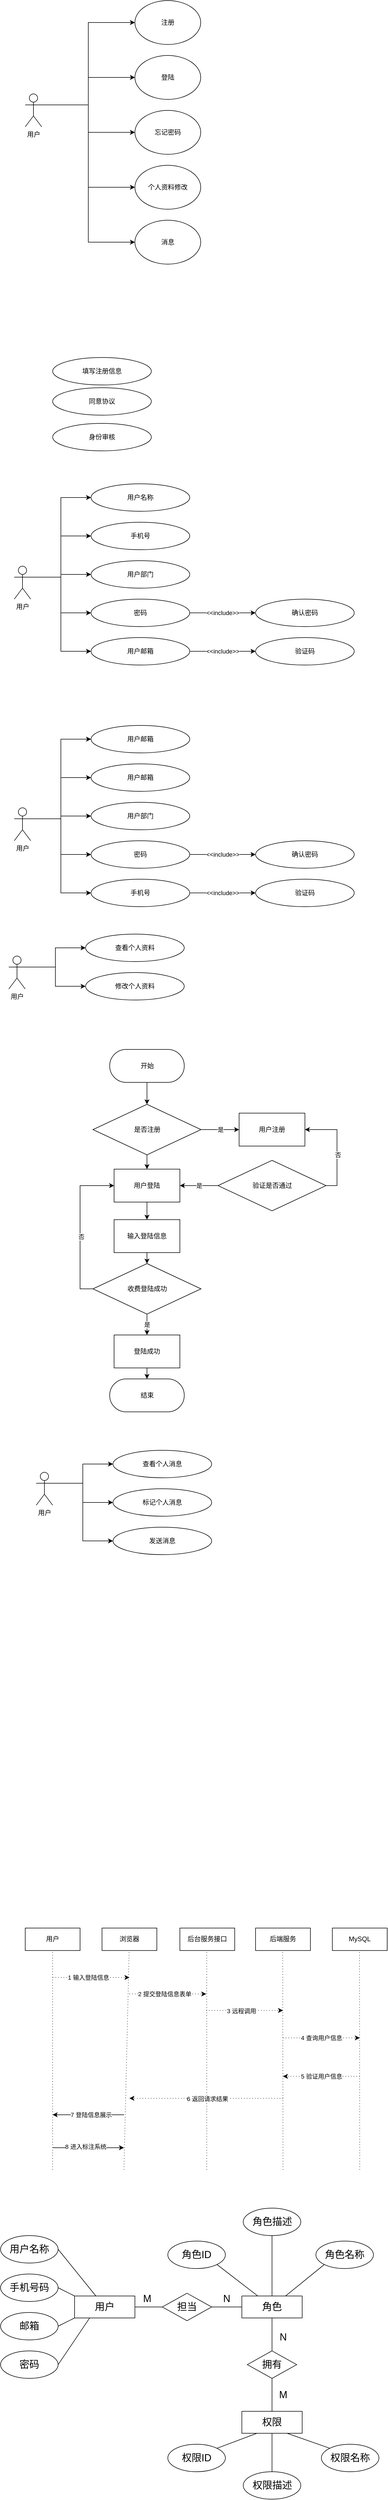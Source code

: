 <mxfile version="14.9.6" type="github">
  <diagram id="CorUk7HUXJxeiM6xlHDV" name="Page-1">
    <mxGraphModel dx="1422" dy="772" grid="1" gridSize="10" guides="1" tooltips="1" connect="1" arrows="1" fold="1" page="1" pageScale="1" pageWidth="827" pageHeight="1169" math="0" shadow="0">
      <root>
        <mxCell id="0" />
        <mxCell id="1" parent="0" />
        <mxCell id="OTtNzMurKzjWnPa9QM11-7" style="edgeStyle=orthogonalEdgeStyle;rounded=0;orthogonalLoop=1;jettySize=auto;html=1;exitX=1;exitY=0.333;exitDx=0;exitDy=0;exitPerimeter=0;entryX=0;entryY=0.5;entryDx=0;entryDy=0;" parent="1" source="OTtNzMurKzjWnPa9QM11-1" target="OTtNzMurKzjWnPa9QM11-2" edge="1">
          <mxGeometry relative="1" as="geometry" />
        </mxCell>
        <mxCell id="OTtNzMurKzjWnPa9QM11-8" style="edgeStyle=orthogonalEdgeStyle;rounded=0;orthogonalLoop=1;jettySize=auto;html=1;exitX=1;exitY=0.333;exitDx=0;exitDy=0;exitPerimeter=0;entryX=0;entryY=0.5;entryDx=0;entryDy=0;" parent="1" source="OTtNzMurKzjWnPa9QM11-1" target="OTtNzMurKzjWnPa9QM11-3" edge="1">
          <mxGeometry relative="1" as="geometry" />
        </mxCell>
        <mxCell id="OTtNzMurKzjWnPa9QM11-9" style="edgeStyle=orthogonalEdgeStyle;rounded=0;orthogonalLoop=1;jettySize=auto;html=1;exitX=1;exitY=0.333;exitDx=0;exitDy=0;exitPerimeter=0;entryX=0;entryY=0.5;entryDx=0;entryDy=0;" parent="1" source="OTtNzMurKzjWnPa9QM11-1" target="OTtNzMurKzjWnPa9QM11-4" edge="1">
          <mxGeometry relative="1" as="geometry" />
        </mxCell>
        <mxCell id="OTtNzMurKzjWnPa9QM11-11" style="edgeStyle=orthogonalEdgeStyle;rounded=0;orthogonalLoop=1;jettySize=auto;html=1;exitX=1;exitY=0.333;exitDx=0;exitDy=0;exitPerimeter=0;entryX=0;entryY=0.5;entryDx=0;entryDy=0;" parent="1" source="OTtNzMurKzjWnPa9QM11-1" target="OTtNzMurKzjWnPa9QM11-5" edge="1">
          <mxGeometry relative="1" as="geometry" />
        </mxCell>
        <mxCell id="Vjkjc_S4CCkmekgS_joY-2" style="edgeStyle=orthogonalEdgeStyle;rounded=0;orthogonalLoop=1;jettySize=auto;html=1;exitX=1;exitY=0.333;exitDx=0;exitDy=0;exitPerimeter=0;entryX=0;entryY=0.5;entryDx=0;entryDy=0;" parent="1" source="OTtNzMurKzjWnPa9QM11-1" target="Vjkjc_S4CCkmekgS_joY-1" edge="1">
          <mxGeometry relative="1" as="geometry" />
        </mxCell>
        <mxCell id="OTtNzMurKzjWnPa9QM11-1" value="用户" style="shape=umlActor;verticalLabelPosition=bottom;verticalAlign=top;html=1;outlineConnect=0;" parent="1" vertex="1">
          <mxGeometry x="80" y="380" width="30" height="60" as="geometry" />
        </mxCell>
        <mxCell id="OTtNzMurKzjWnPa9QM11-2" value="注册" style="ellipse;whiteSpace=wrap;html=1;" parent="1" vertex="1">
          <mxGeometry x="280" y="210" width="120" height="80" as="geometry" />
        </mxCell>
        <mxCell id="OTtNzMurKzjWnPa9QM11-3" value="登陆" style="ellipse;whiteSpace=wrap;html=1;" parent="1" vertex="1">
          <mxGeometry x="280" y="310" width="120" height="80" as="geometry" />
        </mxCell>
        <mxCell id="OTtNzMurKzjWnPa9QM11-4" value="忘记密码" style="ellipse;whiteSpace=wrap;html=1;" parent="1" vertex="1">
          <mxGeometry x="280" y="410" width="120" height="80" as="geometry" />
        </mxCell>
        <mxCell id="OTtNzMurKzjWnPa9QM11-5" value="个人资料修改" style="ellipse;whiteSpace=wrap;html=1;" parent="1" vertex="1">
          <mxGeometry x="280" y="510" width="120" height="80" as="geometry" />
        </mxCell>
        <mxCell id="OTtNzMurKzjWnPa9QM11-40" style="edgeStyle=orthogonalEdgeStyle;rounded=0;orthogonalLoop=1;jettySize=auto;html=1;exitX=1;exitY=0.333;exitDx=0;exitDy=0;exitPerimeter=0;entryX=0;entryY=0.5;entryDx=0;entryDy=0;" parent="1" source="OTtNzMurKzjWnPa9QM11-22" target="OTtNzMurKzjWnPa9QM11-31" edge="1">
          <mxGeometry relative="1" as="geometry" />
        </mxCell>
        <mxCell id="OTtNzMurKzjWnPa9QM11-41" style="edgeStyle=orthogonalEdgeStyle;rounded=0;orthogonalLoop=1;jettySize=auto;html=1;exitX=1;exitY=0.333;exitDx=0;exitDy=0;exitPerimeter=0;entryX=0;entryY=0.5;entryDx=0;entryDy=0;" parent="1" source="OTtNzMurKzjWnPa9QM11-22" target="OTtNzMurKzjWnPa9QM11-32" edge="1">
          <mxGeometry relative="1" as="geometry" />
        </mxCell>
        <mxCell id="OTtNzMurKzjWnPa9QM11-42" style="edgeStyle=orthogonalEdgeStyle;rounded=0;orthogonalLoop=1;jettySize=auto;html=1;exitX=1;exitY=0.333;exitDx=0;exitDy=0;exitPerimeter=0;entryX=0;entryY=0.5;entryDx=0;entryDy=0;" parent="1" source="OTtNzMurKzjWnPa9QM11-22" target="OTtNzMurKzjWnPa9QM11-33" edge="1">
          <mxGeometry relative="1" as="geometry" />
        </mxCell>
        <mxCell id="OTtNzMurKzjWnPa9QM11-43" style="edgeStyle=orthogonalEdgeStyle;rounded=0;orthogonalLoop=1;jettySize=auto;html=1;exitX=1;exitY=0.333;exitDx=0;exitDy=0;exitPerimeter=0;entryX=0;entryY=0.5;entryDx=0;entryDy=0;" parent="1" source="OTtNzMurKzjWnPa9QM11-22" target="OTtNzMurKzjWnPa9QM11-36" edge="1">
          <mxGeometry relative="1" as="geometry" />
        </mxCell>
        <mxCell id="OTtNzMurKzjWnPa9QM11-44" style="edgeStyle=orthogonalEdgeStyle;rounded=0;orthogonalLoop=1;jettySize=auto;html=1;exitX=1;exitY=0.333;exitDx=0;exitDy=0;exitPerimeter=0;entryX=0;entryY=0.5;entryDx=0;entryDy=0;" parent="1" source="OTtNzMurKzjWnPa9QM11-22" target="OTtNzMurKzjWnPa9QM11-34" edge="1">
          <mxGeometry relative="1" as="geometry" />
        </mxCell>
        <mxCell id="OTtNzMurKzjWnPa9QM11-22" value="用户" style="shape=umlActor;verticalLabelPosition=bottom;verticalAlign=top;html=1;outlineConnect=0;" parent="1" vertex="1">
          <mxGeometry x="60" y="1240" width="30" height="60" as="geometry" />
        </mxCell>
        <mxCell id="OTtNzMurKzjWnPa9QM11-31" value="用户名称" style="ellipse;whiteSpace=wrap;html=1;" parent="1" vertex="1">
          <mxGeometry x="200" y="1090" width="180" height="50" as="geometry" />
        </mxCell>
        <mxCell id="OTtNzMurKzjWnPa9QM11-32" value="手机号" style="ellipse;whiteSpace=wrap;html=1;" parent="1" vertex="1">
          <mxGeometry x="200" y="1160" width="180" height="50" as="geometry" />
        </mxCell>
        <mxCell id="OTtNzMurKzjWnPa9QM11-33" value="用户部门" style="ellipse;whiteSpace=wrap;html=1;" parent="1" vertex="1">
          <mxGeometry x="200" y="1230" width="180" height="50" as="geometry" />
        </mxCell>
        <mxCell id="OTtNzMurKzjWnPa9QM11-34" value="用户邮箱" style="ellipse;whiteSpace=wrap;html=1;" parent="1" vertex="1">
          <mxGeometry x="200" y="1370" width="180" height="50" as="geometry" />
        </mxCell>
        <mxCell id="OTtNzMurKzjWnPa9QM11-35" value="验证码" style="ellipse;whiteSpace=wrap;html=1;" parent="1" vertex="1">
          <mxGeometry x="500" y="1370" width="180" height="50" as="geometry" />
        </mxCell>
        <mxCell id="OTtNzMurKzjWnPa9QM11-38" value="&amp;lt;&amp;lt;include&amp;gt;&amp;gt;" style="edgeStyle=orthogonalEdgeStyle;rounded=0;orthogonalLoop=1;jettySize=auto;html=1;exitX=1;exitY=0.5;exitDx=0;exitDy=0;entryX=0;entryY=0.5;entryDx=0;entryDy=0;" parent="1" source="OTtNzMurKzjWnPa9QM11-36" target="OTtNzMurKzjWnPa9QM11-37" edge="1">
          <mxGeometry relative="1" as="geometry">
            <Array as="points">
              <mxPoint x="410" y="1325" />
              <mxPoint x="410" y="1325" />
            </Array>
          </mxGeometry>
        </mxCell>
        <mxCell id="OTtNzMurKzjWnPa9QM11-36" value="密码" style="ellipse;whiteSpace=wrap;html=1;" parent="1" vertex="1">
          <mxGeometry x="200" y="1300" width="180" height="50" as="geometry" />
        </mxCell>
        <mxCell id="OTtNzMurKzjWnPa9QM11-37" value="确认密码" style="ellipse;whiteSpace=wrap;html=1;" parent="1" vertex="1">
          <mxGeometry x="500" y="1300" width="180" height="50" as="geometry" />
        </mxCell>
        <mxCell id="OTtNzMurKzjWnPa9QM11-39" value="&amp;lt;&amp;lt;include&amp;gt;&amp;gt;" style="edgeStyle=orthogonalEdgeStyle;rounded=0;orthogonalLoop=1;jettySize=auto;html=1;exitX=1;exitY=0.5;exitDx=0;exitDy=0;entryX=0;entryY=0.5;entryDx=0;entryDy=0;" parent="1" source="OTtNzMurKzjWnPa9QM11-34" target="OTtNzMurKzjWnPa9QM11-35" edge="1">
          <mxGeometry relative="1" as="geometry">
            <mxPoint x="390" y="1335" as="sourcePoint" />
            <mxPoint x="540" y="1335" as="targetPoint" />
            <Array as="points">
              <mxPoint x="490" y="1395" />
              <mxPoint x="490" y="1395" />
            </Array>
          </mxGeometry>
        </mxCell>
        <mxCell id="OTtNzMurKzjWnPa9QM11-45" value="填写注册信息" style="ellipse;whiteSpace=wrap;html=1;" parent="1" vertex="1">
          <mxGeometry x="130" y="860" width="180" height="50" as="geometry" />
        </mxCell>
        <mxCell id="OTtNzMurKzjWnPa9QM11-46" value="同意协议" style="ellipse;whiteSpace=wrap;html=1;" parent="1" vertex="1">
          <mxGeometry x="130" y="915" width="180" height="50" as="geometry" />
        </mxCell>
        <mxCell id="OTtNzMurKzjWnPa9QM11-47" value="身份审核" style="ellipse;whiteSpace=wrap;html=1;" parent="1" vertex="1">
          <mxGeometry x="130" y="980" width="180" height="50" as="geometry" />
        </mxCell>
        <mxCell id="OTtNzMurKzjWnPa9QM11-48" style="edgeStyle=orthogonalEdgeStyle;rounded=0;orthogonalLoop=1;jettySize=auto;html=1;exitX=1;exitY=0.333;exitDx=0;exitDy=0;exitPerimeter=0;entryX=0;entryY=0.5;entryDx=0;entryDy=0;" parent="1" source="OTtNzMurKzjWnPa9QM11-53" target="OTtNzMurKzjWnPa9QM11-54" edge="1">
          <mxGeometry relative="1" as="geometry" />
        </mxCell>
        <mxCell id="OTtNzMurKzjWnPa9QM11-49" style="edgeStyle=orthogonalEdgeStyle;rounded=0;orthogonalLoop=1;jettySize=auto;html=1;exitX=1;exitY=0.333;exitDx=0;exitDy=0;exitPerimeter=0;entryX=0;entryY=0.5;entryDx=0;entryDy=0;" parent="1" source="OTtNzMurKzjWnPa9QM11-53" target="OTtNzMurKzjWnPa9QM11-55" edge="1">
          <mxGeometry relative="1" as="geometry" />
        </mxCell>
        <mxCell id="OTtNzMurKzjWnPa9QM11-50" style="edgeStyle=orthogonalEdgeStyle;rounded=0;orthogonalLoop=1;jettySize=auto;html=1;exitX=1;exitY=0.333;exitDx=0;exitDy=0;exitPerimeter=0;entryX=0;entryY=0.5;entryDx=0;entryDy=0;" parent="1" source="OTtNzMurKzjWnPa9QM11-53" target="OTtNzMurKzjWnPa9QM11-56" edge="1">
          <mxGeometry relative="1" as="geometry" />
        </mxCell>
        <mxCell id="OTtNzMurKzjWnPa9QM11-51" style="edgeStyle=orthogonalEdgeStyle;rounded=0;orthogonalLoop=1;jettySize=auto;html=1;exitX=1;exitY=0.333;exitDx=0;exitDy=0;exitPerimeter=0;entryX=0;entryY=0.5;entryDx=0;entryDy=0;" parent="1" source="OTtNzMurKzjWnPa9QM11-53" target="OTtNzMurKzjWnPa9QM11-60" edge="1">
          <mxGeometry relative="1" as="geometry" />
        </mxCell>
        <mxCell id="OTtNzMurKzjWnPa9QM11-52" style="edgeStyle=orthogonalEdgeStyle;rounded=0;orthogonalLoop=1;jettySize=auto;html=1;exitX=1;exitY=0.333;exitDx=0;exitDy=0;exitPerimeter=0;entryX=0;entryY=0.5;entryDx=0;entryDy=0;" parent="1" source="OTtNzMurKzjWnPa9QM11-53" target="OTtNzMurKzjWnPa9QM11-57" edge="1">
          <mxGeometry relative="1" as="geometry" />
        </mxCell>
        <mxCell id="OTtNzMurKzjWnPa9QM11-53" value="用户" style="shape=umlActor;verticalLabelPosition=bottom;verticalAlign=top;html=1;outlineConnect=0;" parent="1" vertex="1">
          <mxGeometry x="60" y="1680" width="30" height="60" as="geometry" />
        </mxCell>
        <mxCell id="OTtNzMurKzjWnPa9QM11-54" value="用户邮箱" style="ellipse;whiteSpace=wrap;html=1;" parent="1" vertex="1">
          <mxGeometry x="200" y="1530" width="180" height="50" as="geometry" />
        </mxCell>
        <mxCell id="OTtNzMurKzjWnPa9QM11-55" value="用户邮箱" style="ellipse;whiteSpace=wrap;html=1;" parent="1" vertex="1">
          <mxGeometry x="200" y="1600" width="180" height="50" as="geometry" />
        </mxCell>
        <mxCell id="OTtNzMurKzjWnPa9QM11-56" value="用户部门" style="ellipse;whiteSpace=wrap;html=1;" parent="1" vertex="1">
          <mxGeometry x="200" y="1670" width="180" height="50" as="geometry" />
        </mxCell>
        <mxCell id="OTtNzMurKzjWnPa9QM11-57" value="手机号" style="ellipse;whiteSpace=wrap;html=1;" parent="1" vertex="1">
          <mxGeometry x="200" y="1810" width="180" height="50" as="geometry" />
        </mxCell>
        <mxCell id="OTtNzMurKzjWnPa9QM11-58" value="验证码" style="ellipse;whiteSpace=wrap;html=1;" parent="1" vertex="1">
          <mxGeometry x="500" y="1810" width="180" height="50" as="geometry" />
        </mxCell>
        <mxCell id="OTtNzMurKzjWnPa9QM11-59" value="&amp;lt;&amp;lt;include&amp;gt;&amp;gt;" style="edgeStyle=orthogonalEdgeStyle;rounded=0;orthogonalLoop=1;jettySize=auto;html=1;exitX=1;exitY=0.5;exitDx=0;exitDy=0;entryX=0;entryY=0.5;entryDx=0;entryDy=0;" parent="1" source="OTtNzMurKzjWnPa9QM11-60" target="OTtNzMurKzjWnPa9QM11-61" edge="1">
          <mxGeometry relative="1" as="geometry">
            <Array as="points">
              <mxPoint x="410" y="1765" />
              <mxPoint x="410" y="1765" />
            </Array>
          </mxGeometry>
        </mxCell>
        <mxCell id="OTtNzMurKzjWnPa9QM11-60" value="密码" style="ellipse;whiteSpace=wrap;html=1;" parent="1" vertex="1">
          <mxGeometry x="200" y="1740" width="180" height="50" as="geometry" />
        </mxCell>
        <mxCell id="OTtNzMurKzjWnPa9QM11-61" value="确认密码" style="ellipse;whiteSpace=wrap;html=1;" parent="1" vertex="1">
          <mxGeometry x="500" y="1740" width="180" height="50" as="geometry" />
        </mxCell>
        <mxCell id="OTtNzMurKzjWnPa9QM11-62" value="&amp;lt;&amp;lt;include&amp;gt;&amp;gt;" style="edgeStyle=orthogonalEdgeStyle;rounded=0;orthogonalLoop=1;jettySize=auto;html=1;exitX=1;exitY=0.5;exitDx=0;exitDy=0;entryX=0;entryY=0.5;entryDx=0;entryDy=0;" parent="1" source="OTtNzMurKzjWnPa9QM11-57" target="OTtNzMurKzjWnPa9QM11-58" edge="1">
          <mxGeometry relative="1" as="geometry">
            <mxPoint x="390" y="1775" as="sourcePoint" />
            <mxPoint x="540" y="1775" as="targetPoint" />
            <Array as="points">
              <mxPoint x="490" y="1835" />
              <mxPoint x="490" y="1835" />
            </Array>
          </mxGeometry>
        </mxCell>
        <mxCell id="OTtNzMurKzjWnPa9QM11-63" style="edgeStyle=orthogonalEdgeStyle;rounded=0;orthogonalLoop=1;jettySize=auto;html=1;exitX=1;exitY=0.333;exitDx=0;exitDy=0;exitPerimeter=0;entryX=0;entryY=0.5;entryDx=0;entryDy=0;" parent="1" source="OTtNzMurKzjWnPa9QM11-68" target="OTtNzMurKzjWnPa9QM11-69" edge="1">
          <mxGeometry relative="1" as="geometry" />
        </mxCell>
        <mxCell id="OTtNzMurKzjWnPa9QM11-64" style="edgeStyle=orthogonalEdgeStyle;rounded=0;orthogonalLoop=1;jettySize=auto;html=1;exitX=1;exitY=0.333;exitDx=0;exitDy=0;exitPerimeter=0;entryX=0;entryY=0.5;entryDx=0;entryDy=0;" parent="1" source="OTtNzMurKzjWnPa9QM11-68" target="OTtNzMurKzjWnPa9QM11-70" edge="1">
          <mxGeometry relative="1" as="geometry" />
        </mxCell>
        <mxCell id="OTtNzMurKzjWnPa9QM11-68" value="用户" style="shape=umlActor;verticalLabelPosition=bottom;verticalAlign=top;html=1;outlineConnect=0;" parent="1" vertex="1">
          <mxGeometry x="50" y="1950" width="30" height="60" as="geometry" />
        </mxCell>
        <mxCell id="OTtNzMurKzjWnPa9QM11-69" value="查看个人资料" style="ellipse;whiteSpace=wrap;html=1;" parent="1" vertex="1">
          <mxGeometry x="190" y="1910" width="180" height="50" as="geometry" />
        </mxCell>
        <mxCell id="OTtNzMurKzjWnPa9QM11-70" value="修改个人资料" style="ellipse;whiteSpace=wrap;html=1;" parent="1" vertex="1">
          <mxGeometry x="190" y="1980" width="180" height="50" as="geometry" />
        </mxCell>
        <mxCell id="OTtNzMurKzjWnPa9QM11-82" style="edgeStyle=orthogonalEdgeStyle;rounded=0;orthogonalLoop=1;jettySize=auto;html=1;" parent="1" source="OTtNzMurKzjWnPa9QM11-79" target="OTtNzMurKzjWnPa9QM11-81" edge="1">
          <mxGeometry relative="1" as="geometry" />
        </mxCell>
        <mxCell id="OTtNzMurKzjWnPa9QM11-79" value="开始" style="html=1;dashed=0;whitespace=wrap;shape=mxgraph.dfd.start" parent="1" vertex="1">
          <mxGeometry x="234" y="2120" width="136" height="60" as="geometry" />
        </mxCell>
        <mxCell id="OTtNzMurKzjWnPa9QM11-80" value="结束" style="html=1;dashed=0;whitespace=wrap;shape=mxgraph.dfd.start" parent="1" vertex="1">
          <mxGeometry x="234" y="2720" width="136" height="60" as="geometry" />
        </mxCell>
        <mxCell id="OTtNzMurKzjWnPa9QM11-88" value="是" style="edgeStyle=orthogonalEdgeStyle;rounded=0;orthogonalLoop=1;jettySize=auto;html=1;exitX=1;exitY=0.5;exitDx=0;exitDy=0;entryX=0;entryY=0.5;entryDx=0;entryDy=0;" parent="1" source="OTtNzMurKzjWnPa9QM11-81" target="OTtNzMurKzjWnPa9QM11-83" edge="1">
          <mxGeometry relative="1" as="geometry" />
        </mxCell>
        <mxCell id="OTtNzMurKzjWnPa9QM11-90" value="" style="edgeStyle=orthogonalEdgeStyle;rounded=0;orthogonalLoop=1;jettySize=auto;html=1;" parent="1" source="OTtNzMurKzjWnPa9QM11-81" target="OTtNzMurKzjWnPa9QM11-84" edge="1">
          <mxGeometry relative="1" as="geometry" />
        </mxCell>
        <mxCell id="OTtNzMurKzjWnPa9QM11-81" value="是否注册" style="rhombus;whiteSpace=wrap;html=1;" parent="1" vertex="1">
          <mxGeometry x="203.5" y="2220" width="197" height="92" as="geometry" />
        </mxCell>
        <mxCell id="OTtNzMurKzjWnPa9QM11-83" value="用户注册" style="rounded=0;whiteSpace=wrap;html=1;" parent="1" vertex="1">
          <mxGeometry x="470" y="2236" width="120" height="60" as="geometry" />
        </mxCell>
        <mxCell id="OTtNzMurKzjWnPa9QM11-95" style="edgeStyle=orthogonalEdgeStyle;rounded=0;orthogonalLoop=1;jettySize=auto;html=1;entryX=0.5;entryY=0;entryDx=0;entryDy=0;" parent="1" source="OTtNzMurKzjWnPa9QM11-84" target="OTtNzMurKzjWnPa9QM11-91" edge="1">
          <mxGeometry relative="1" as="geometry" />
        </mxCell>
        <mxCell id="OTtNzMurKzjWnPa9QM11-84" value="用户登陆" style="rounded=0;whiteSpace=wrap;html=1;" parent="1" vertex="1">
          <mxGeometry x="242" y="2338" width="120" height="60" as="geometry" />
        </mxCell>
        <mxCell id="OTtNzMurKzjWnPa9QM11-86" style="edgeStyle=orthogonalEdgeStyle;rounded=0;orthogonalLoop=1;jettySize=auto;html=1;exitX=1;exitY=0.5;exitDx=0;exitDy=0;entryX=1;entryY=0.5;entryDx=0;entryDy=0;" parent="1" source="OTtNzMurKzjWnPa9QM11-85" target="OTtNzMurKzjWnPa9QM11-83" edge="1">
          <mxGeometry relative="1" as="geometry" />
        </mxCell>
        <mxCell id="OTtNzMurKzjWnPa9QM11-87" value="否" style="edgeLabel;html=1;align=center;verticalAlign=middle;resizable=0;points=[];" parent="OTtNzMurKzjWnPa9QM11-86" vertex="1" connectable="0">
          <mxGeometry x="0.13" relative="1" as="geometry">
            <mxPoint x="1" y="26" as="offset" />
          </mxGeometry>
        </mxCell>
        <mxCell id="OTtNzMurKzjWnPa9QM11-89" value="是" style="edgeStyle=orthogonalEdgeStyle;rounded=0;orthogonalLoop=1;jettySize=auto;html=1;" parent="1" source="OTtNzMurKzjWnPa9QM11-85" target="OTtNzMurKzjWnPa9QM11-84" edge="1">
          <mxGeometry relative="1" as="geometry" />
        </mxCell>
        <mxCell id="OTtNzMurKzjWnPa9QM11-85" value="验证是否通过" style="rhombus;whiteSpace=wrap;html=1;" parent="1" vertex="1">
          <mxGeometry x="431.5" y="2322" width="197" height="92" as="geometry" />
        </mxCell>
        <mxCell id="OTtNzMurKzjWnPa9QM11-97" value="" style="edgeStyle=orthogonalEdgeStyle;rounded=0;orthogonalLoop=1;jettySize=auto;html=1;" parent="1" source="OTtNzMurKzjWnPa9QM11-91" target="OTtNzMurKzjWnPa9QM11-92" edge="1">
          <mxGeometry relative="1" as="geometry" />
        </mxCell>
        <mxCell id="OTtNzMurKzjWnPa9QM11-91" value="输入登陆信息" style="rounded=0;whiteSpace=wrap;html=1;" parent="1" vertex="1">
          <mxGeometry x="242" y="2430" width="120" height="60" as="geometry" />
        </mxCell>
        <mxCell id="OTtNzMurKzjWnPa9QM11-98" value="是" style="edgeStyle=orthogonalEdgeStyle;rounded=0;orthogonalLoop=1;jettySize=auto;html=1;" parent="1" source="OTtNzMurKzjWnPa9QM11-92" target="OTtNzMurKzjWnPa9QM11-96" edge="1">
          <mxGeometry relative="1" as="geometry" />
        </mxCell>
        <mxCell id="OTtNzMurKzjWnPa9QM11-100" style="edgeStyle=orthogonalEdgeStyle;rounded=0;orthogonalLoop=1;jettySize=auto;html=1;exitX=0;exitY=0.5;exitDx=0;exitDy=0;entryX=0;entryY=0.5;entryDx=0;entryDy=0;" parent="1" source="OTtNzMurKzjWnPa9QM11-92" target="OTtNzMurKzjWnPa9QM11-84" edge="1">
          <mxGeometry relative="1" as="geometry">
            <Array as="points">
              <mxPoint x="180" y="2556" />
              <mxPoint x="180" y="2368" />
            </Array>
          </mxGeometry>
        </mxCell>
        <mxCell id="OTtNzMurKzjWnPa9QM11-101" value="否" style="edgeLabel;html=1;align=center;verticalAlign=middle;resizable=0;points=[];" parent="OTtNzMurKzjWnPa9QM11-100" vertex="1" connectable="0">
          <mxGeometry x="0.088" y="-1" relative="1" as="geometry">
            <mxPoint x="1" y="30" as="offset" />
          </mxGeometry>
        </mxCell>
        <mxCell id="OTtNzMurKzjWnPa9QM11-92" value="收费登陆成功" style="rhombus;whiteSpace=wrap;html=1;" parent="1" vertex="1">
          <mxGeometry x="203.5" y="2510" width="197" height="92" as="geometry" />
        </mxCell>
        <mxCell id="OTtNzMurKzjWnPa9QM11-99" value="" style="edgeStyle=orthogonalEdgeStyle;rounded=0;orthogonalLoop=1;jettySize=auto;html=1;" parent="1" source="OTtNzMurKzjWnPa9QM11-96" target="OTtNzMurKzjWnPa9QM11-80" edge="1">
          <mxGeometry relative="1" as="geometry" />
        </mxCell>
        <mxCell id="OTtNzMurKzjWnPa9QM11-96" value="登陆成功" style="rounded=0;whiteSpace=wrap;html=1;" parent="1" vertex="1">
          <mxGeometry x="242" y="2640" width="120" height="60" as="geometry" />
        </mxCell>
        <mxCell id="Vjkjc_S4CCkmekgS_joY-1" value="消息" style="ellipse;whiteSpace=wrap;html=1;" parent="1" vertex="1">
          <mxGeometry x="280" y="610" width="120" height="80" as="geometry" />
        </mxCell>
        <mxCell id="Vjkjc_S4CCkmekgS_joY-3" style="edgeStyle=orthogonalEdgeStyle;rounded=0;orthogonalLoop=1;jettySize=auto;html=1;exitX=1;exitY=0.333;exitDx=0;exitDy=0;exitPerimeter=0;entryX=0;entryY=0.5;entryDx=0;entryDy=0;" parent="1" source="Vjkjc_S4CCkmekgS_joY-5" target="Vjkjc_S4CCkmekgS_joY-6" edge="1">
          <mxGeometry relative="1" as="geometry" />
        </mxCell>
        <mxCell id="Vjkjc_S4CCkmekgS_joY-4" style="edgeStyle=orthogonalEdgeStyle;rounded=0;orthogonalLoop=1;jettySize=auto;html=1;exitX=1;exitY=0.333;exitDx=0;exitDy=0;exitPerimeter=0;entryX=0;entryY=0.5;entryDx=0;entryDy=0;" parent="1" source="Vjkjc_S4CCkmekgS_joY-5" target="Vjkjc_S4CCkmekgS_joY-7" edge="1">
          <mxGeometry relative="1" as="geometry" />
        </mxCell>
        <mxCell id="Vjkjc_S4CCkmekgS_joY-9" style="edgeStyle=orthogonalEdgeStyle;rounded=0;orthogonalLoop=1;jettySize=auto;html=1;exitX=1;exitY=0.333;exitDx=0;exitDy=0;exitPerimeter=0;entryX=0;entryY=0.5;entryDx=0;entryDy=0;" parent="1" source="Vjkjc_S4CCkmekgS_joY-5" target="Vjkjc_S4CCkmekgS_joY-8" edge="1">
          <mxGeometry relative="1" as="geometry" />
        </mxCell>
        <mxCell id="Vjkjc_S4CCkmekgS_joY-5" value="用户" style="shape=umlActor;verticalLabelPosition=bottom;verticalAlign=top;html=1;outlineConnect=0;" parent="1" vertex="1">
          <mxGeometry x="100" y="2890" width="30" height="60" as="geometry" />
        </mxCell>
        <mxCell id="Vjkjc_S4CCkmekgS_joY-6" value="查看个人消息" style="ellipse;whiteSpace=wrap;html=1;" parent="1" vertex="1">
          <mxGeometry x="240" y="2850" width="180" height="50" as="geometry" />
        </mxCell>
        <mxCell id="Vjkjc_S4CCkmekgS_joY-7" value="标记个人消息" style="ellipse;whiteSpace=wrap;html=1;" parent="1" vertex="1">
          <mxGeometry x="240" y="2920" width="180" height="50" as="geometry" />
        </mxCell>
        <mxCell id="Vjkjc_S4CCkmekgS_joY-8" value="发送消息" style="ellipse;whiteSpace=wrap;html=1;" parent="1" vertex="1">
          <mxGeometry x="240" y="2990" width="180" height="50" as="geometry" />
        </mxCell>
        <mxCell id="xR4aeix9GzGSa69tNz9Z-36" value="" style="endArrow=none;dashed=1;html=1;dashPattern=1 4;entryX=0.5;entryY=1;entryDx=0;entryDy=0;" parent="1" edge="1">
          <mxGeometry width="50" height="50" relative="1" as="geometry">
            <mxPoint x="130" y="4160" as="sourcePoint" />
            <mxPoint x="130" y="3760" as="targetPoint" />
          </mxGeometry>
        </mxCell>
        <mxCell id="xR4aeix9GzGSa69tNz9Z-37" value="" style="endArrow=classic;html=1;dashed=1;dashPattern=1 4;" parent="1" edge="1">
          <mxGeometry width="50" height="50" relative="1" as="geometry">
            <mxPoint x="130" y="3810" as="sourcePoint" />
            <mxPoint x="270" y="3810" as="targetPoint" />
          </mxGeometry>
        </mxCell>
        <mxCell id="xR4aeix9GzGSa69tNz9Z-38" value="1 输入登陆信息" style="edgeLabel;html=1;align=center;verticalAlign=middle;resizable=0;points=[];" parent="xR4aeix9GzGSa69tNz9Z-37" vertex="1" connectable="0">
          <mxGeometry x="-0.077" relative="1" as="geometry">
            <mxPoint as="offset" />
          </mxGeometry>
        </mxCell>
        <mxCell id="xR4aeix9GzGSa69tNz9Z-39" value="" style="group" parent="1" vertex="1" connectable="0">
          <mxGeometry x="220" y="3720" width="100" height="360" as="geometry" />
        </mxCell>
        <mxCell id="xR4aeix9GzGSa69tNz9Z-40" value="浏览器" style="rounded=0;whiteSpace=wrap;html=1;" parent="xR4aeix9GzGSa69tNz9Z-39" vertex="1">
          <mxGeometry width="100" height="40.909" as="geometry" />
        </mxCell>
        <mxCell id="xR4aeix9GzGSa69tNz9Z-41" value="" style="endArrow=none;dashed=1;html=1;dashPattern=1 4;entryX=0.5;entryY=1;entryDx=0;entryDy=0;" parent="xR4aeix9GzGSa69tNz9Z-39" edge="1">
          <mxGeometry width="50" height="50" relative="1" as="geometry">
            <mxPoint x="40" y="440" as="sourcePoint" />
            <mxPoint x="49.5" y="40.909" as="targetPoint" />
          </mxGeometry>
        </mxCell>
        <mxCell id="xR4aeix9GzGSa69tNz9Z-42" value="" style="group" parent="1" vertex="1" connectable="0">
          <mxGeometry x="362" y="3720" width="100" height="360" as="geometry" />
        </mxCell>
        <mxCell id="xR4aeix9GzGSa69tNz9Z-43" value="后台服务接口" style="rounded=0;whiteSpace=wrap;html=1;" parent="xR4aeix9GzGSa69tNz9Z-42" vertex="1">
          <mxGeometry width="100" height="40.909" as="geometry" />
        </mxCell>
        <mxCell id="xR4aeix9GzGSa69tNz9Z-44" value="" style="endArrow=none;dashed=1;html=1;dashPattern=1 4;entryX=0.5;entryY=1;entryDx=0;entryDy=0;" parent="xR4aeix9GzGSa69tNz9Z-42" edge="1">
          <mxGeometry width="50" height="50" relative="1" as="geometry">
            <mxPoint x="49" y="440" as="sourcePoint" />
            <mxPoint x="49" y="40.909" as="targetPoint" />
          </mxGeometry>
        </mxCell>
        <mxCell id="xR4aeix9GzGSa69tNz9Z-45" value="" style="endArrow=classic;html=1;dashed=1;dashPattern=1 4;" parent="xR4aeix9GzGSa69tNz9Z-42" edge="1">
          <mxGeometry width="50" height="50" relative="1" as="geometry">
            <mxPoint x="48" y="150" as="sourcePoint" />
            <mxPoint x="188" y="150" as="targetPoint" />
          </mxGeometry>
        </mxCell>
        <mxCell id="xR4aeix9GzGSa69tNz9Z-46" value="3 远程调用" style="edgeLabel;html=1;align=center;verticalAlign=middle;resizable=0;points=[];" parent="xR4aeix9GzGSa69tNz9Z-45" vertex="1" connectable="0">
          <mxGeometry x="-0.086" y="-1" relative="1" as="geometry">
            <mxPoint as="offset" />
          </mxGeometry>
        </mxCell>
        <mxCell id="xR4aeix9GzGSa69tNz9Z-47" value="" style="group" parent="1" vertex="1" connectable="0">
          <mxGeometry x="500" y="3720" width="100" height="360" as="geometry" />
        </mxCell>
        <mxCell id="xR4aeix9GzGSa69tNz9Z-48" value="后端服务" style="rounded=0;whiteSpace=wrap;html=1;" parent="xR4aeix9GzGSa69tNz9Z-47" vertex="1">
          <mxGeometry width="100" height="40.909" as="geometry" />
        </mxCell>
        <mxCell id="xR4aeix9GzGSa69tNz9Z-49" value="" style="endArrow=none;dashed=1;html=1;dashPattern=1 4;entryX=0.5;entryY=1;entryDx=0;entryDy=0;" parent="xR4aeix9GzGSa69tNz9Z-47" edge="1">
          <mxGeometry width="50" height="50" relative="1" as="geometry">
            <mxPoint x="50" y="440" as="sourcePoint" />
            <mxPoint x="49.5" y="40.909" as="targetPoint" />
          </mxGeometry>
        </mxCell>
        <mxCell id="xR4aeix9GzGSa69tNz9Z-50" value="" style="group" parent="1" vertex="1" connectable="0">
          <mxGeometry x="640" y="3720" width="100" height="360" as="geometry" />
        </mxCell>
        <mxCell id="xR4aeix9GzGSa69tNz9Z-51" value="MySQL" style="rounded=0;whiteSpace=wrap;html=1;" parent="xR4aeix9GzGSa69tNz9Z-50" vertex="1">
          <mxGeometry width="100" height="40.909" as="geometry" />
        </mxCell>
        <mxCell id="xR4aeix9GzGSa69tNz9Z-52" value="" style="endArrow=none;dashed=1;html=1;dashPattern=1 4;entryX=0.5;entryY=1;entryDx=0;entryDy=0;" parent="xR4aeix9GzGSa69tNz9Z-50" edge="1">
          <mxGeometry width="50" height="50" relative="1" as="geometry">
            <mxPoint x="50" y="440" as="sourcePoint" />
            <mxPoint x="49.5" y="40.909" as="targetPoint" />
          </mxGeometry>
        </mxCell>
        <mxCell id="xR4aeix9GzGSa69tNz9Z-53" value="" style="endArrow=classic;html=1;dashed=1;dashPattern=1 4;" parent="1" edge="1">
          <mxGeometry width="50" height="50" relative="1" as="geometry">
            <mxPoint x="270" y="3840" as="sourcePoint" />
            <mxPoint x="410" y="3840" as="targetPoint" />
          </mxGeometry>
        </mxCell>
        <mxCell id="xR4aeix9GzGSa69tNz9Z-54" value="2 提交登陆信息表单" style="edgeLabel;html=1;align=center;verticalAlign=middle;resizable=0;points=[];" parent="xR4aeix9GzGSa69tNz9Z-53" vertex="1" connectable="0">
          <mxGeometry x="-0.339" y="-3" relative="1" as="geometry">
            <mxPoint x="17" y="-3" as="offset" />
          </mxGeometry>
        </mxCell>
        <mxCell id="xR4aeix9GzGSa69tNz9Z-55" value="4 查询用户信息" style="endArrow=classic;html=1;dashed=1;dashPattern=1 4;" parent="1" edge="1">
          <mxGeometry width="50" height="50" relative="1" as="geometry">
            <mxPoint x="550" y="3920" as="sourcePoint" />
            <mxPoint x="690" y="3920" as="targetPoint" />
          </mxGeometry>
        </mxCell>
        <mxCell id="xR4aeix9GzGSa69tNz9Z-56" value="5 验证用户信息" style="endArrow=classic;html=1;dashed=1;dashPattern=1 4;" parent="1" edge="1">
          <mxGeometry width="50" height="50" relative="1" as="geometry">
            <mxPoint x="690" y="3990" as="sourcePoint" />
            <mxPoint x="550" y="3990" as="targetPoint" />
          </mxGeometry>
        </mxCell>
        <mxCell id="xR4aeix9GzGSa69tNz9Z-57" value="" style="endArrow=classic;html=1;dashed=1;dashPattern=1 4;" parent="1" edge="1">
          <mxGeometry width="50" height="50" relative="1" as="geometry">
            <mxPoint x="550" y="4030" as="sourcePoint" />
            <mxPoint x="270" y="4030" as="targetPoint" />
          </mxGeometry>
        </mxCell>
        <mxCell id="xR4aeix9GzGSa69tNz9Z-58" value="6 返回请求结果" style="edgeLabel;html=1;align=center;verticalAlign=middle;resizable=0;points=[];" parent="xR4aeix9GzGSa69tNz9Z-57" vertex="1" connectable="0">
          <mxGeometry x="0.15" y="1" relative="1" as="geometry">
            <mxPoint x="23" as="offset" />
          </mxGeometry>
        </mxCell>
        <mxCell id="xR4aeix9GzGSa69tNz9Z-62" value="用户" style="rounded=0;whiteSpace=wrap;html=1;" parent="1" vertex="1">
          <mxGeometry x="80" y="3720" width="100" height="40.909" as="geometry" />
        </mxCell>
        <mxCell id="v_NxNhFE5QUxcGLOcYs0-13" style="edgeStyle=none;rounded=0;orthogonalLoop=1;jettySize=auto;html=1;exitX=1;exitY=0.5;exitDx=0;exitDy=0;entryX=0;entryY=0.5;entryDx=0;entryDy=0;fontSize=18;endArrow=none;endFill=0;" parent="1" source="v_NxNhFE5QUxcGLOcYs0-1" target="v_NxNhFE5QUxcGLOcYs0-12" edge="1">
          <mxGeometry relative="1" as="geometry" />
        </mxCell>
        <mxCell id="v_NxNhFE5QUxcGLOcYs0-1" value="用户" style="rounded=0;whiteSpace=wrap;html=1;fontSize=18;" parent="1" vertex="1">
          <mxGeometry x="170" y="4390" width="110" height="40" as="geometry" />
        </mxCell>
        <mxCell id="v_NxNhFE5QUxcGLOcYs0-16" value="" style="edgeStyle=none;rounded=0;orthogonalLoop=1;jettySize=auto;html=1;fontSize=18;endArrow=none;endFill=0;" parent="1" source="v_NxNhFE5QUxcGLOcYs0-2" target="v_NxNhFE5QUxcGLOcYs0-15" edge="1">
          <mxGeometry relative="1" as="geometry" />
        </mxCell>
        <mxCell id="v_NxNhFE5QUxcGLOcYs0-2" value="角色" style="rounded=0;whiteSpace=wrap;html=1;fontSize=18;" parent="1" vertex="1">
          <mxGeometry x="475" y="4390" width="110" height="40" as="geometry" />
        </mxCell>
        <mxCell id="v_NxNhFE5QUxcGLOcYs0-3" value="权限" style="rounded=0;whiteSpace=wrap;html=1;fontSize=18;" parent="1" vertex="1">
          <mxGeometry x="475" y="4600" width="110" height="40" as="geometry" />
        </mxCell>
        <mxCell id="v_NxNhFE5QUxcGLOcYs0-8" style="edgeStyle=none;rounded=0;orthogonalLoop=1;jettySize=auto;html=1;exitX=1;exitY=0.5;exitDx=0;exitDy=0;fontSize=18;endArrow=none;endFill=0;" parent="1" source="v_NxNhFE5QUxcGLOcYs0-4" target="v_NxNhFE5QUxcGLOcYs0-1" edge="1">
          <mxGeometry relative="1" as="geometry" />
        </mxCell>
        <mxCell id="v_NxNhFE5QUxcGLOcYs0-4" value="用户名称" style="ellipse;whiteSpace=wrap;html=1;fontSize=18;" parent="1" vertex="1">
          <mxGeometry x="35" y="4280" width="105" height="50" as="geometry" />
        </mxCell>
        <mxCell id="v_NxNhFE5QUxcGLOcYs0-9" style="edgeStyle=none;rounded=0;orthogonalLoop=1;jettySize=auto;html=1;exitX=1;exitY=0.5;exitDx=0;exitDy=0;entryX=0;entryY=0.25;entryDx=0;entryDy=0;fontSize=18;endArrow=none;endFill=0;" parent="1" source="v_NxNhFE5QUxcGLOcYs0-5" edge="1">
          <mxGeometry relative="1" as="geometry">
            <mxPoint x="170" y="4390" as="targetPoint" />
          </mxGeometry>
        </mxCell>
        <mxCell id="v_NxNhFE5QUxcGLOcYs0-5" value="手机号码" style="ellipse;whiteSpace=wrap;html=1;fontSize=18;" parent="1" vertex="1">
          <mxGeometry x="35" y="4350" width="105" height="50" as="geometry" />
        </mxCell>
        <mxCell id="v_NxNhFE5QUxcGLOcYs0-10" style="edgeStyle=none;rounded=0;orthogonalLoop=1;jettySize=auto;html=1;exitX=1;exitY=0.5;exitDx=0;exitDy=0;entryX=0;entryY=1;entryDx=0;entryDy=0;fontSize=18;endArrow=none;endFill=0;" parent="1" source="v_NxNhFE5QUxcGLOcYs0-6" target="v_NxNhFE5QUxcGLOcYs0-1" edge="1">
          <mxGeometry relative="1" as="geometry">
            <mxPoint x="170" y="4420" as="targetPoint" />
          </mxGeometry>
        </mxCell>
        <mxCell id="v_NxNhFE5QUxcGLOcYs0-6" value="邮箱" style="ellipse;whiteSpace=wrap;html=1;fontSize=18;" parent="1" vertex="1">
          <mxGeometry x="35" y="4420" width="105" height="50" as="geometry" />
        </mxCell>
        <mxCell id="v_NxNhFE5QUxcGLOcYs0-11" style="edgeStyle=none;rounded=0;orthogonalLoop=1;jettySize=auto;html=1;exitX=1;exitY=0.5;exitDx=0;exitDy=0;entryX=0.25;entryY=1;entryDx=0;entryDy=0;fontSize=18;endArrow=none;endFill=0;" parent="1" source="v_NxNhFE5QUxcGLOcYs0-7" target="v_NxNhFE5QUxcGLOcYs0-1" edge="1">
          <mxGeometry relative="1" as="geometry" />
        </mxCell>
        <mxCell id="v_NxNhFE5QUxcGLOcYs0-7" value="密码" style="ellipse;whiteSpace=wrap;html=1;fontSize=18;" parent="1" vertex="1">
          <mxGeometry x="35" y="4490" width="105" height="50" as="geometry" />
        </mxCell>
        <mxCell id="v_NxNhFE5QUxcGLOcYs0-14" style="edgeStyle=none;rounded=0;orthogonalLoop=1;jettySize=auto;html=1;exitX=1;exitY=0.5;exitDx=0;exitDy=0;entryX=0;entryY=0.5;entryDx=0;entryDy=0;fontSize=18;endArrow=none;endFill=0;" parent="1" source="v_NxNhFE5QUxcGLOcYs0-12" target="v_NxNhFE5QUxcGLOcYs0-2" edge="1">
          <mxGeometry relative="1" as="geometry" />
        </mxCell>
        <mxCell id="v_NxNhFE5QUxcGLOcYs0-12" value="担当" style="rhombus;whiteSpace=wrap;html=1;fontSize=18;" parent="1" vertex="1">
          <mxGeometry x="330" y="4385" width="90" height="50" as="geometry" />
        </mxCell>
        <mxCell id="v_NxNhFE5QUxcGLOcYs0-17" value="" style="edgeStyle=none;rounded=0;orthogonalLoop=1;jettySize=auto;html=1;fontSize=18;endArrow=none;endFill=0;" parent="1" source="v_NxNhFE5QUxcGLOcYs0-15" target="v_NxNhFE5QUxcGLOcYs0-3" edge="1">
          <mxGeometry relative="1" as="geometry" />
        </mxCell>
        <mxCell id="v_NxNhFE5QUxcGLOcYs0-15" value="拥有" style="rhombus;whiteSpace=wrap;html=1;fontSize=18;" parent="1" vertex="1">
          <mxGeometry x="485" y="4490" width="90" height="50" as="geometry" />
        </mxCell>
        <mxCell id="v_NxNhFE5QUxcGLOcYs0-18" value="N" style="text;html=1;align=center;verticalAlign=middle;resizable=0;points=[];autosize=1;strokeColor=none;fontSize=18;" parent="1" vertex="1">
          <mxGeometry x="535" y="4450" width="30" height="30" as="geometry" />
        </mxCell>
        <mxCell id="v_NxNhFE5QUxcGLOcYs0-19" value="M" style="text;html=1;align=center;verticalAlign=middle;resizable=0;points=[];autosize=1;strokeColor=none;fontSize=18;" parent="1" vertex="1">
          <mxGeometry x="535" y="4555" width="30" height="30" as="geometry" />
        </mxCell>
        <mxCell id="v_NxNhFE5QUxcGLOcYs0-20" value="N" style="text;html=1;align=center;verticalAlign=middle;resizable=0;points=[];autosize=1;strokeColor=none;fontSize=18;" parent="1" vertex="1">
          <mxGeometry x="431.5" y="4380" width="30" height="30" as="geometry" />
        </mxCell>
        <mxCell id="v_NxNhFE5QUxcGLOcYs0-21" value="M" style="text;html=1;align=center;verticalAlign=middle;resizable=0;points=[];autosize=1;strokeColor=none;fontSize=18;" parent="1" vertex="1">
          <mxGeometry x="287" y="4380" width="30" height="30" as="geometry" />
        </mxCell>
        <mxCell id="v_NxNhFE5QUxcGLOcYs0-28" style="edgeStyle=none;rounded=0;orthogonalLoop=1;jettySize=auto;html=1;exitX=1;exitY=0;exitDx=0;exitDy=0;entryX=0.25;entryY=1;entryDx=0;entryDy=0;fontSize=18;endArrow=none;endFill=0;" parent="1" source="v_NxNhFE5QUxcGLOcYs0-22" target="v_NxNhFE5QUxcGLOcYs0-3" edge="1">
          <mxGeometry relative="1" as="geometry" />
        </mxCell>
        <mxCell id="v_NxNhFE5QUxcGLOcYs0-22" value="权限ID" style="ellipse;whiteSpace=wrap;html=1;fontSize=18;" parent="1" vertex="1">
          <mxGeometry x="340" y="4660" width="105" height="50" as="geometry" />
        </mxCell>
        <mxCell id="v_NxNhFE5QUxcGLOcYs0-29" value="" style="edgeStyle=none;rounded=0;orthogonalLoop=1;jettySize=auto;html=1;fontSize=18;endArrow=none;endFill=0;" parent="1" source="v_NxNhFE5QUxcGLOcYs0-23" target="v_NxNhFE5QUxcGLOcYs0-3" edge="1">
          <mxGeometry relative="1" as="geometry" />
        </mxCell>
        <mxCell id="v_NxNhFE5QUxcGLOcYs0-23" value="权限描述" style="ellipse;whiteSpace=wrap;html=1;fontSize=18;" parent="1" vertex="1">
          <mxGeometry x="477.5" y="4710" width="105" height="50" as="geometry" />
        </mxCell>
        <mxCell id="v_NxNhFE5QUxcGLOcYs0-30" style="edgeStyle=none;rounded=0;orthogonalLoop=1;jettySize=auto;html=1;exitX=0;exitY=0;exitDx=0;exitDy=0;entryX=0.75;entryY=1;entryDx=0;entryDy=0;fontSize=18;endArrow=none;endFill=0;" parent="1" source="v_NxNhFE5QUxcGLOcYs0-24" target="v_NxNhFE5QUxcGLOcYs0-3" edge="1">
          <mxGeometry relative="1" as="geometry" />
        </mxCell>
        <mxCell id="v_NxNhFE5QUxcGLOcYs0-24" value="权限名称" style="ellipse;whiteSpace=wrap;html=1;fontSize=18;" parent="1" vertex="1">
          <mxGeometry x="620" y="4660" width="105" height="50" as="geometry" />
        </mxCell>
        <mxCell id="v_NxNhFE5QUxcGLOcYs0-31" style="edgeStyle=none;rounded=0;orthogonalLoop=1;jettySize=auto;html=1;exitX=1;exitY=1;exitDx=0;exitDy=0;fontSize=18;endArrow=none;endFill=0;" parent="1" source="v_NxNhFE5QUxcGLOcYs0-25" target="v_NxNhFE5QUxcGLOcYs0-2" edge="1">
          <mxGeometry relative="1" as="geometry" />
        </mxCell>
        <mxCell id="v_NxNhFE5QUxcGLOcYs0-25" value="角色ID" style="ellipse;whiteSpace=wrap;html=1;fontSize=18;" parent="1" vertex="1">
          <mxGeometry x="340" y="4290" width="105" height="50" as="geometry" />
        </mxCell>
        <mxCell id="v_NxNhFE5QUxcGLOcYs0-32" style="edgeStyle=none;rounded=0;orthogonalLoop=1;jettySize=auto;html=1;exitX=0;exitY=1;exitDx=0;exitDy=0;fontSize=18;endArrow=none;endFill=0;" parent="1" source="v_NxNhFE5QUxcGLOcYs0-26" target="v_NxNhFE5QUxcGLOcYs0-2" edge="1">
          <mxGeometry relative="1" as="geometry" />
        </mxCell>
        <mxCell id="v_NxNhFE5QUxcGLOcYs0-26" value="角色名称" style="ellipse;whiteSpace=wrap;html=1;fontSize=18;" parent="1" vertex="1">
          <mxGeometry x="610" y="4290" width="105" height="50" as="geometry" />
        </mxCell>
        <mxCell id="v_NxNhFE5QUxcGLOcYs0-33" value="" style="edgeStyle=none;rounded=0;orthogonalLoop=1;jettySize=auto;html=1;fontSize=18;endArrow=none;endFill=0;" parent="1" source="v_NxNhFE5QUxcGLOcYs0-27" target="v_NxNhFE5QUxcGLOcYs0-2" edge="1">
          <mxGeometry relative="1" as="geometry" />
        </mxCell>
        <mxCell id="v_NxNhFE5QUxcGLOcYs0-27" value="角色描述" style="ellipse;whiteSpace=wrap;html=1;fontSize=18;" parent="1" vertex="1">
          <mxGeometry x="477.5" y="4230" width="105" height="50" as="geometry" />
        </mxCell>
        <mxCell id="edBjjUzoFHe19aU8T0iO-3" value="" style="endArrow=classic;html=1;" edge="1" parent="1">
          <mxGeometry width="50" height="50" relative="1" as="geometry">
            <mxPoint x="260" y="4060" as="sourcePoint" />
            <mxPoint x="130" y="4060" as="targetPoint" />
          </mxGeometry>
        </mxCell>
        <mxCell id="edBjjUzoFHe19aU8T0iO-4" value="7 登陆信息展示" style="edgeLabel;html=1;align=center;verticalAlign=middle;resizable=0;points=[];" vertex="1" connectable="0" parent="edBjjUzoFHe19aU8T0iO-3">
          <mxGeometry x="0.2" relative="1" as="geometry">
            <mxPoint x="18" as="offset" />
          </mxGeometry>
        </mxCell>
        <mxCell id="edBjjUzoFHe19aU8T0iO-5" value="" style="endArrow=classic;html=1;" edge="1" parent="1">
          <mxGeometry width="50" height="50" relative="1" as="geometry">
            <mxPoint x="130" y="4120" as="sourcePoint" />
            <mxPoint x="260" y="4120" as="targetPoint" />
          </mxGeometry>
        </mxCell>
        <mxCell id="edBjjUzoFHe19aU8T0iO-6" value="8 进入标注系统" style="edgeLabel;html=1;align=center;verticalAlign=middle;resizable=0;points=[];" vertex="1" connectable="0" parent="edBjjUzoFHe19aU8T0iO-5">
          <mxGeometry x="-0.292" y="2" relative="1" as="geometry">
            <mxPoint x="14" as="offset" />
          </mxGeometry>
        </mxCell>
      </root>
    </mxGraphModel>
  </diagram>
</mxfile>
